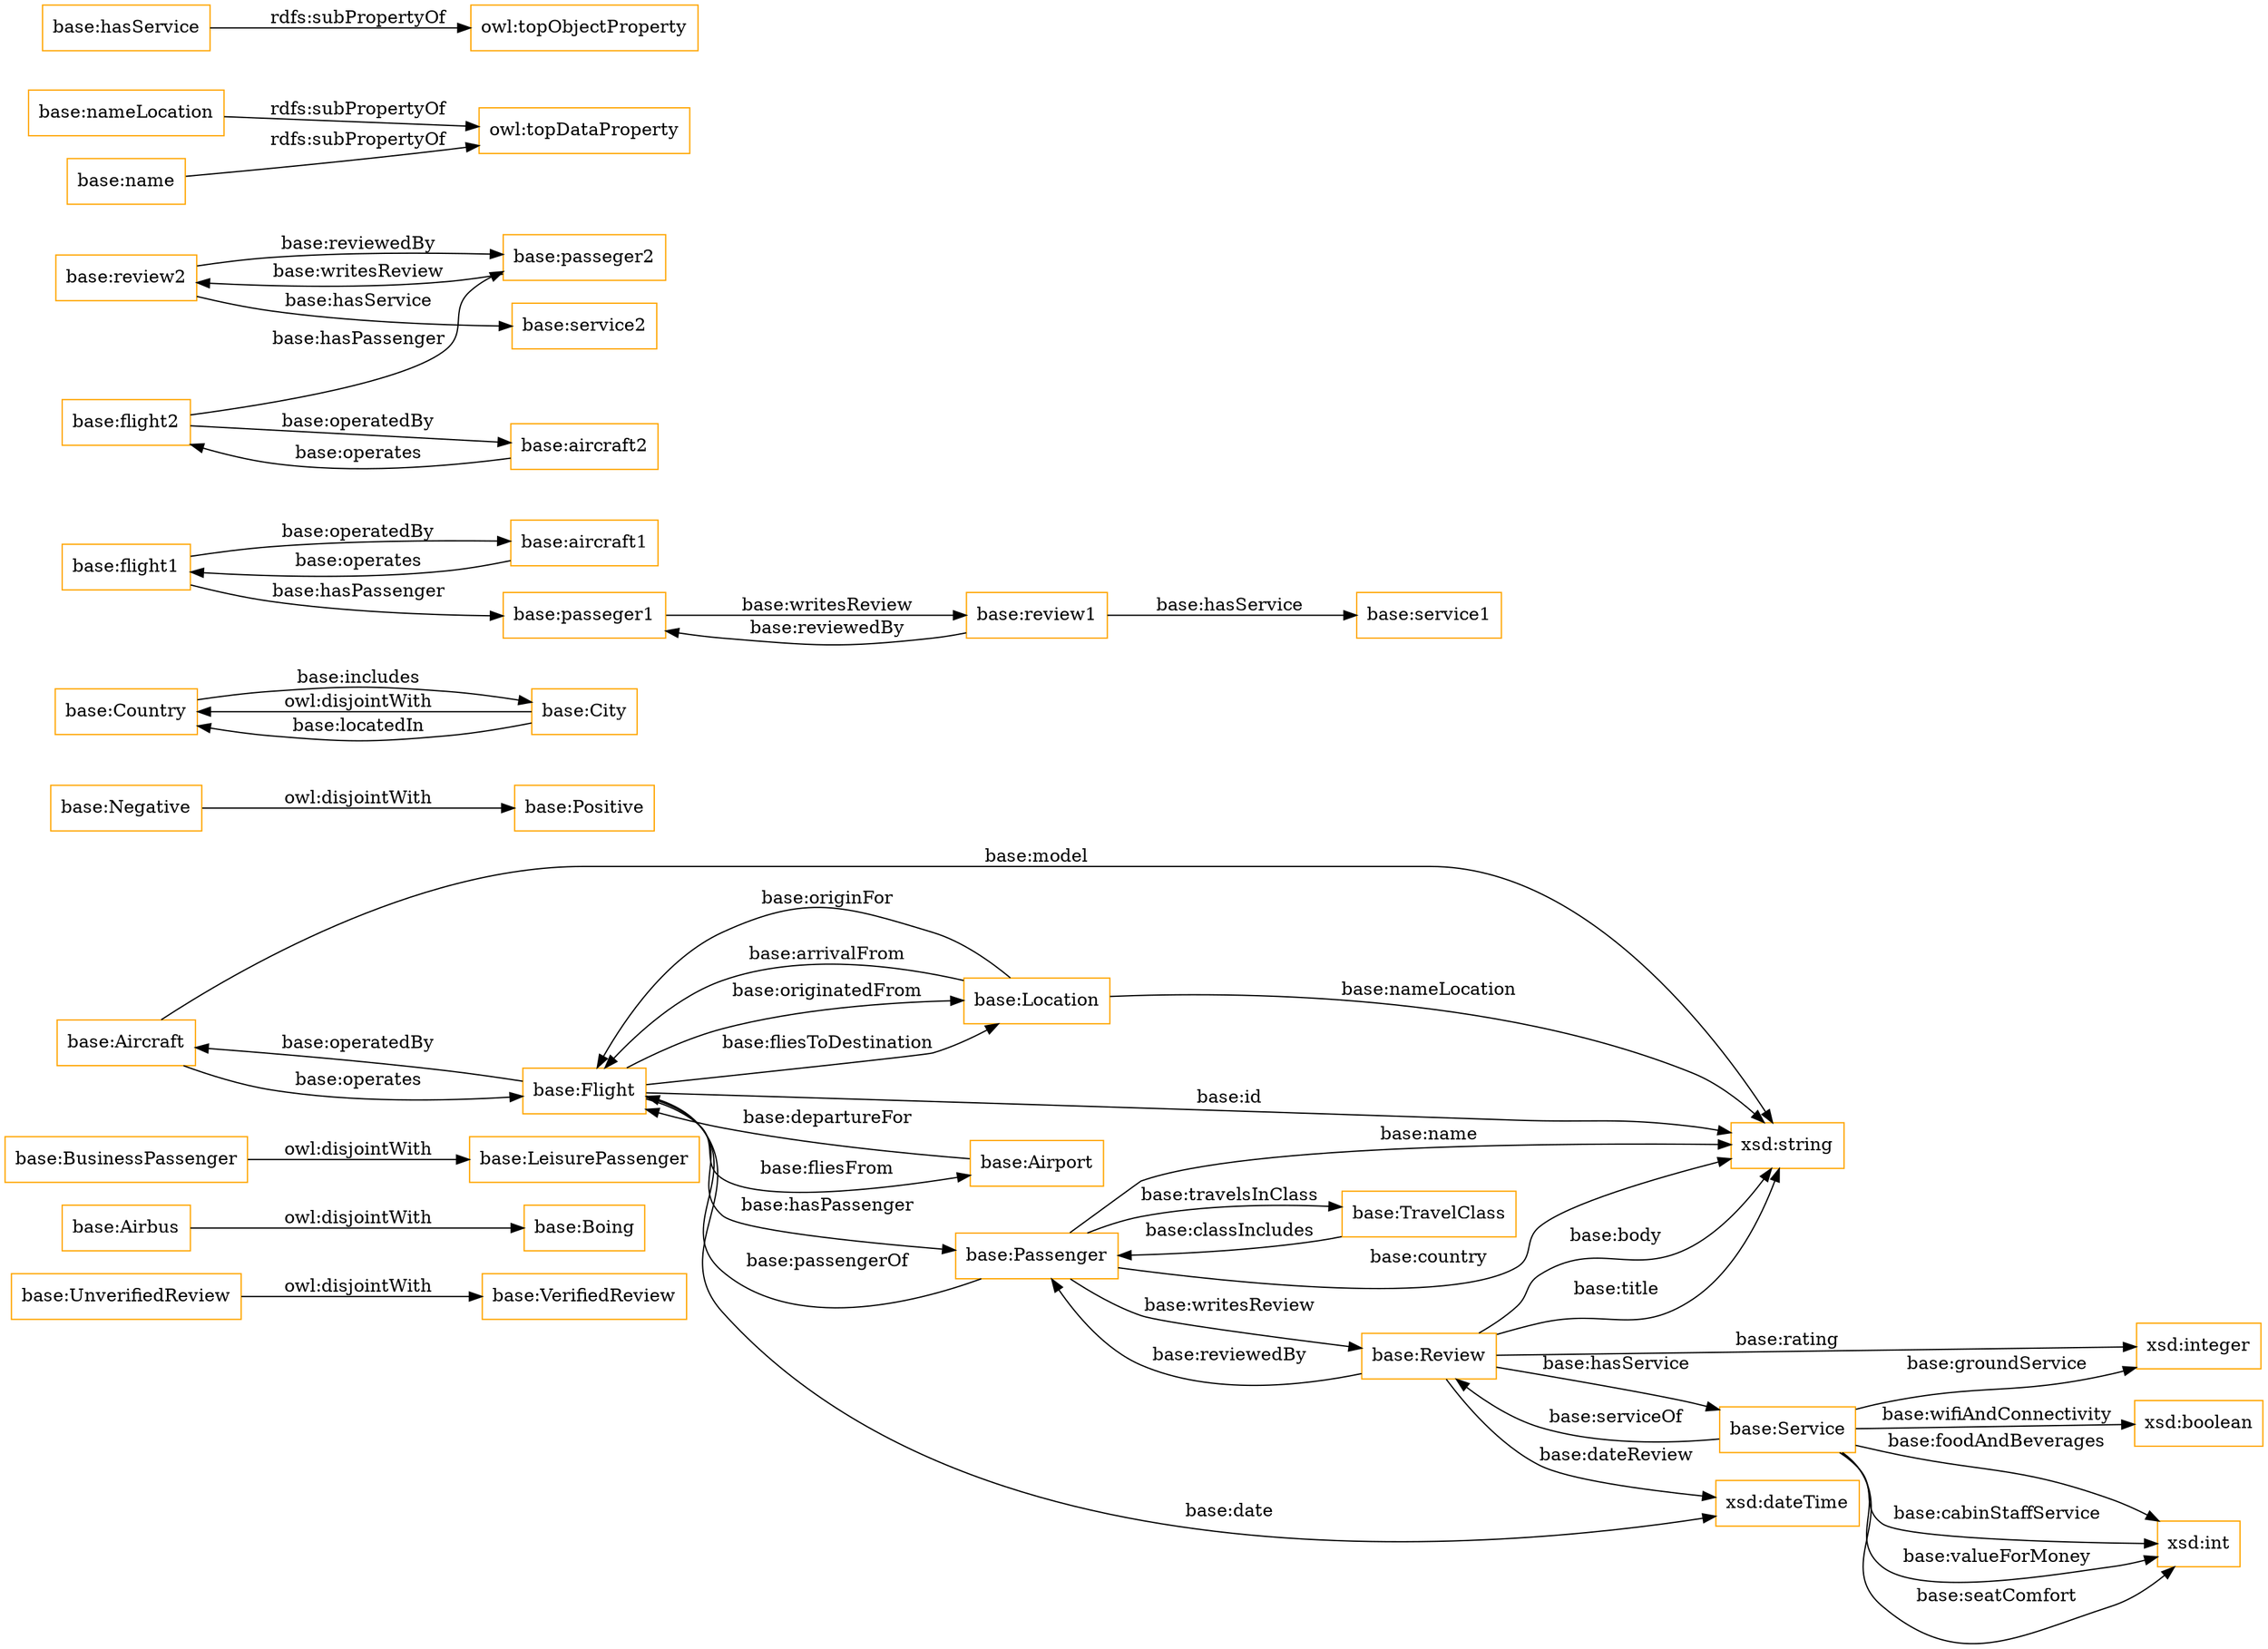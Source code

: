 digraph ar2dtool_diagram { 
rankdir=LR;
size="1501"
node [shape = rectangle, color="orange"]; "base:VerifiedReview" "base:Airbus" "base:UnverifiedReview" "base:LeisurePassenger" "base:Aircraft" "base:Negative" "base:Passenger" "base:Review" "base:Service" "base:Positive" "base:Location" "base:Boing" "base:TravelClass" "base:Country" "base:City" "base:Flight" "base:Airport" "base:BusinessPassenger" ; /*classes style*/
	"base:flight1" -> "base:aircraft1" [ label = "base:operatedBy" ];
	"base:flight1" -> "base:passeger1" [ label = "base:hasPassenger" ];
	"base:aircraft1" -> "base:flight1" [ label = "base:operates" ];
	"base:review2" -> "base:passeger2" [ label = "base:reviewedBy" ];
	"base:review2" -> "base:service2" [ label = "base:hasService" ];
	"base:Airbus" -> "base:Boing" [ label = "owl:disjointWith" ];
	"base:Negative" -> "base:Positive" [ label = "owl:disjointWith" ];
	"base:passeger2" -> "base:review2" [ label = "base:writesReview" ];
	"base:nameLocation" -> "owl:topDataProperty" [ label = "rdfs:subPropertyOf" ];
	"base:BusinessPassenger" -> "base:LeisurePassenger" [ label = "owl:disjointWith" ];
	"base:review1" -> "base:passeger1" [ label = "base:reviewedBy" ];
	"base:review1" -> "base:service1" [ label = "base:hasService" ];
	"base:passeger1" -> "base:review1" [ label = "base:writesReview" ];
	"base:name" -> "owl:topDataProperty" [ label = "rdfs:subPropertyOf" ];
	"base:flight2" -> "base:aircraft2" [ label = "base:operatedBy" ];
	"base:flight2" -> "base:passeger2" [ label = "base:hasPassenger" ];
	"base:hasService" -> "owl:topObjectProperty" [ label = "rdfs:subPropertyOf" ];
	"base:aircraft2" -> "base:flight2" [ label = "base:operates" ];
	"base:UnverifiedReview" -> "base:VerifiedReview" [ label = "owl:disjointWith" ];
	"base:City" -> "base:Country" [ label = "owl:disjointWith" ];
	"base:Review" -> "xsd:integer" [ label = "base:rating" ];
	"base:Review" -> "xsd:string" [ label = "base:body" ];
	"base:Location" -> "base:Flight" [ label = "base:originFor" ];
	"base:Flight" -> "xsd:string" [ label = "base:id" ];
	"base:Passenger" -> "base:TravelClass" [ label = "base:travelsInClass" ];
	"base:Location" -> "xsd:string" [ label = "base:nameLocation" ];
	"base:TravelClass" -> "base:Passenger" [ label = "base:classIncludes" ];
	"base:Passenger" -> "base:Review" [ label = "base:writesReview" ];
	"base:City" -> "base:Country" [ label = "base:locatedIn" ];
	"base:Aircraft" -> "xsd:string" [ label = "base:model" ];
	"base:Flight" -> "base:Passenger" [ label = "base:hasPassenger" ];
	"base:Flight" -> "base:Location" [ label = "base:originatedFrom" ];
	"base:Location" -> "base:Flight" [ label = "base:arrivalFrom" ];
	"base:Review" -> "base:Service" [ label = "base:hasService" ];
	"base:Review" -> "base:Passenger" [ label = "base:reviewedBy" ];
	"base:Service" -> "xsd:integer" [ label = "base:groundService" ];
	"base:Review" -> "xsd:string" [ label = "base:title" ];
	"base:Flight" -> "xsd:dateTime" [ label = "base:date" ];
	"base:Aircraft" -> "base:Flight" [ label = "base:operates" ];
	"base:Service" -> "xsd:boolean" [ label = "base:wifiAndConnectivity" ];
	"base:Airport" -> "base:Flight" [ label = "base:departureFor" ];
	"base:Passenger" -> "base:Flight" [ label = "base:passengerOf" ];
	"base:Passenger" -> "xsd:string" [ label = "base:country" ];
	"base:Service" -> "base:Review" [ label = "base:serviceOf" ];
	"base:Service" -> "xsd:int" [ label = "base:foodAndBeverages" ];
	"base:Service" -> "xsd:int" [ label = "base:cabinStaffService" ];
	"base:Flight" -> "base:Airport" [ label = "base:fliesFrom" ];
	"base:Country" -> "base:City" [ label = "base:includes" ];
	"base:Flight" -> "base:Location" [ label = "base:fliesToDestination" ];
	"base:Review" -> "xsd:dateTime" [ label = "base:dateReview" ];
	"base:Service" -> "xsd:int" [ label = "base:valueForMoney" ];
	"base:Service" -> "xsd:int" [ label = "base:seatComfort" ];
	"base:Flight" -> "base:Aircraft" [ label = "base:operatedBy" ];
	"base:Passenger" -> "xsd:string" [ label = "base:name" ];

}
